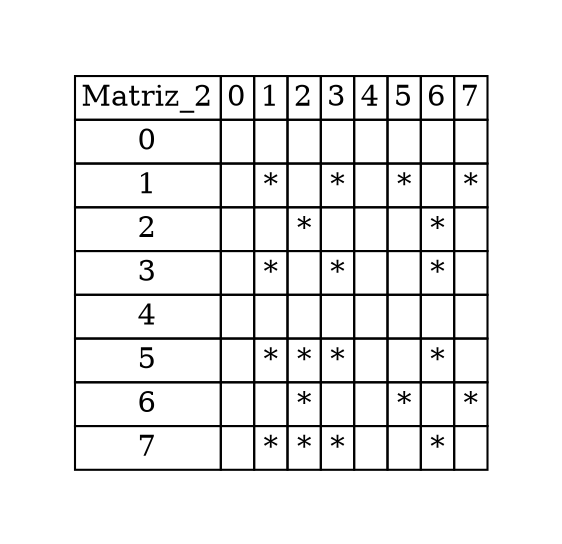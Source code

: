 digraph G{
graph [pad="0.5", nodesep="0.5", ranksep="2"];
  node [shape=plain]
  rankdir=LR; 
Foo [label=< 
<table border="0" cellborder="1" cellspacing="0">
<tr>
<td>Matriz_2</td>
<td>0</td>
<td>1</td>
<td>2</td>
<td>3</td>
<td>4</td>
<td>5</td>
<td>6</td>
<td>7</td>
</tr>
<tr>
<td>0</td>
<td> </td>
<td> </td>
<td> </td>
<td> </td>
<td> </td>
<td> </td>
<td> </td>
<td> </td>
</tr>
<tr>
<td>1</td>
<td> </td>
<td>*</td>
<td> </td>
<td>*</td>
<td> </td>
<td>*</td>
<td> </td>
<td>*</td>
</tr>
<tr>
<td>2</td>
<td> </td>
<td> </td>
<td>*</td>
<td> </td>
<td> </td>
<td> </td>
<td>*</td>
<td> </td>
</tr>
<tr>
<td>3</td>
<td> </td>
<td>*</td>
<td> </td>
<td>*</td>
<td> </td>
<td> </td>
<td>*</td>
<td> </td>
</tr>
<tr>
<td>4</td>
<td> </td>
<td> </td>
<td> </td>
<td> </td>
<td> </td>
<td> </td>
<td> </td>
<td> </td>
</tr>
<tr>
<td>5</td>
<td> </td>
<td>*</td>
<td>*</td>
<td>*</td>
<td> </td>
<td> </td>
<td>*</td>
<td> </td>
</tr>
<tr>
<td>6</td>
<td> </td>
<td> </td>
<td>*</td>
<td> </td>
<td> </td>
<td>*</td>
<td> </td>
<td>*</td>
</tr>
<tr>
<td>7</td>
<td> </td>
<td>*</td>
<td>*</td>
<td>*</td>
<td> </td>
<td> </td>
<td>*</td>
<td> </td>
</tr>
</table>>];
}